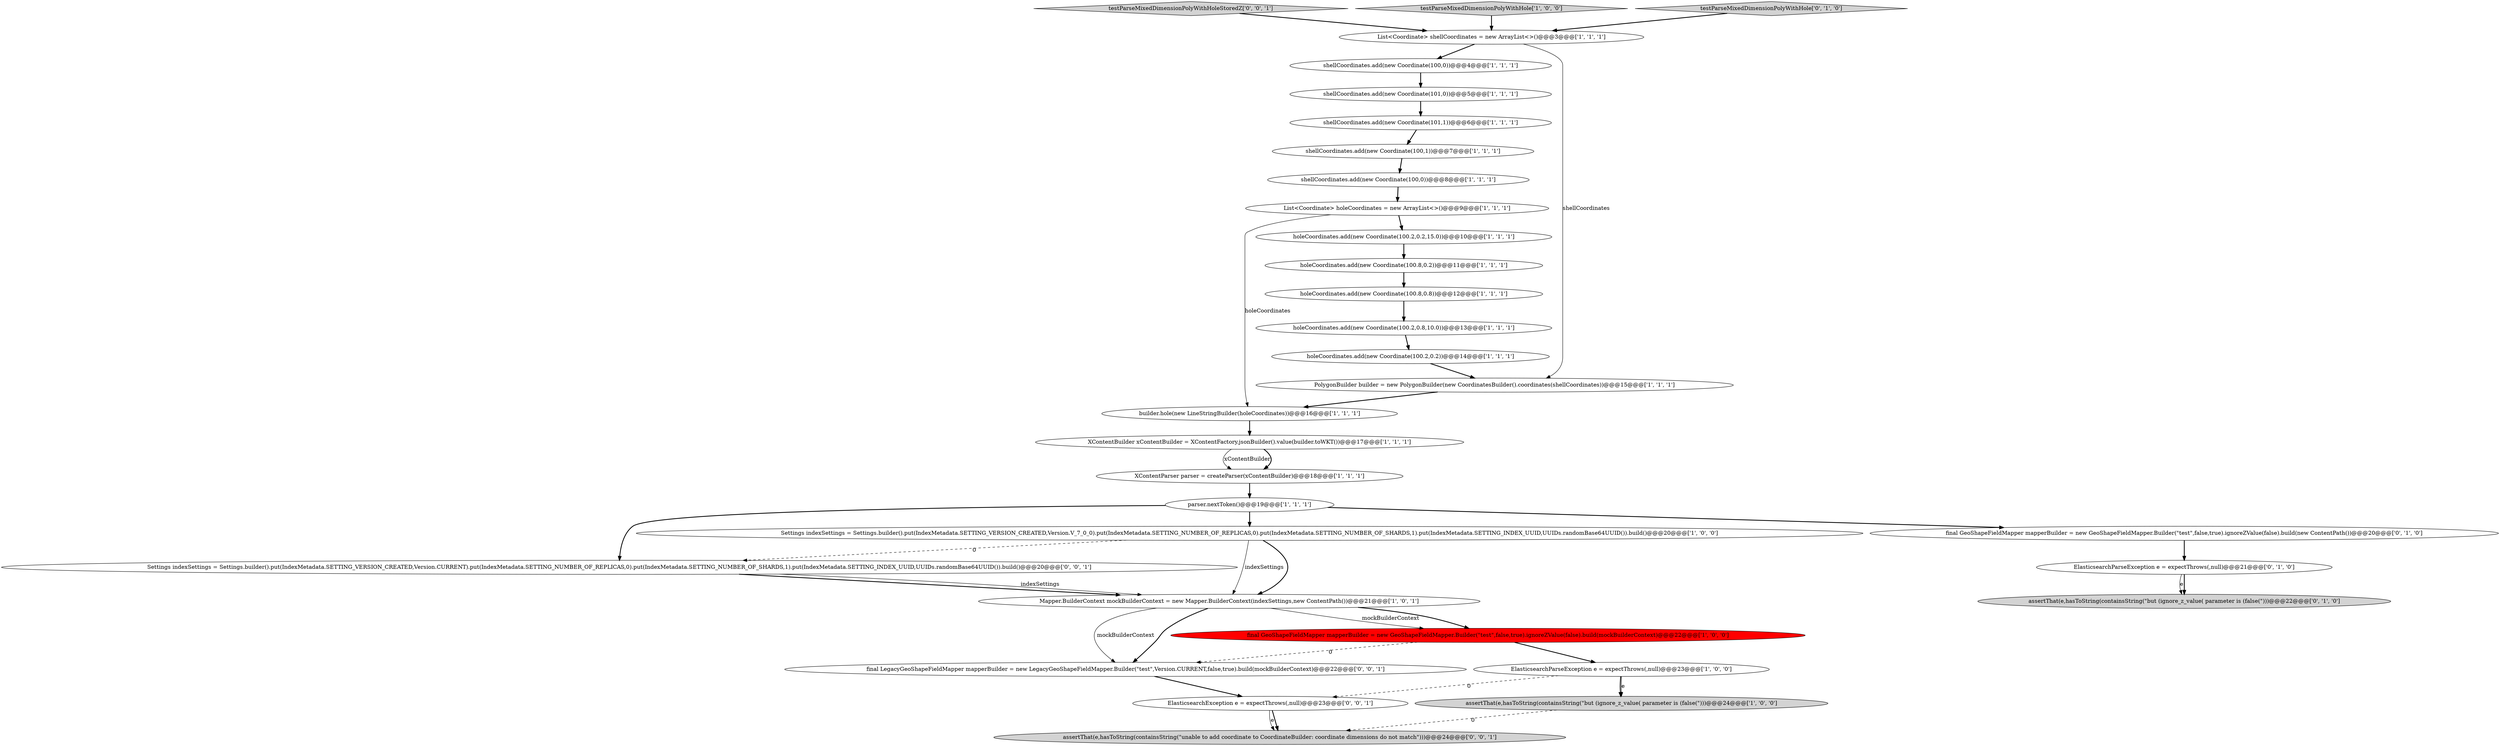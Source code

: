 digraph {
29 [style = filled, label = "testParseMixedDimensionPolyWithHoleStoredZ['0', '0', '1']", fillcolor = lightgray, shape = diamond image = "AAA0AAABBB3BBB"];
11 [style = filled, label = "holeCoordinates.add(new Coordinate(100.8,0.8))@@@12@@@['1', '1', '1']", fillcolor = white, shape = ellipse image = "AAA0AAABBB1BBB"];
14 [style = filled, label = "Mapper.BuilderContext mockBuilderContext = new Mapper.BuilderContext(indexSettings,new ContentPath())@@@21@@@['1', '0', '1']", fillcolor = white, shape = ellipse image = "AAA0AAABBB1BBB"];
2 [style = filled, label = "XContentParser parser = createParser(xContentBuilder)@@@18@@@['1', '1', '1']", fillcolor = white, shape = ellipse image = "AAA0AAABBB1BBB"];
22 [style = filled, label = "parser.nextToken()@@@19@@@['1', '1', '1']", fillcolor = white, shape = ellipse image = "AAA0AAABBB1BBB"];
25 [style = filled, label = "ElasticsearchParseException e = expectThrows(,null)@@@21@@@['0', '1', '0']", fillcolor = white, shape = ellipse image = "AAA0AAABBB2BBB"];
28 [style = filled, label = "Settings indexSettings = Settings.builder().put(IndexMetadata.SETTING_VERSION_CREATED,Version.CURRENT).put(IndexMetadata.SETTING_NUMBER_OF_REPLICAS,0).put(IndexMetadata.SETTING_NUMBER_OF_SHARDS,1).put(IndexMetadata.SETTING_INDEX_UUID,UUIDs.randomBase64UUID()).build()@@@20@@@['0', '0', '1']", fillcolor = white, shape = ellipse image = "AAA0AAABBB3BBB"];
12 [style = filled, label = "holeCoordinates.add(new Coordinate(100.2,0.2))@@@14@@@['1', '1', '1']", fillcolor = white, shape = ellipse image = "AAA0AAABBB1BBB"];
18 [style = filled, label = "testParseMixedDimensionPolyWithHole['1', '0', '0']", fillcolor = lightgray, shape = diamond image = "AAA0AAABBB1BBB"];
6 [style = filled, label = "List<Coordinate> holeCoordinates = new ArrayList<>()@@@9@@@['1', '1', '1']", fillcolor = white, shape = ellipse image = "AAA0AAABBB1BBB"];
1 [style = filled, label = "holeCoordinates.add(new Coordinate(100.2,0.2,15.0))@@@10@@@['1', '1', '1']", fillcolor = white, shape = ellipse image = "AAA0AAABBB1BBB"];
9 [style = filled, label = "Settings indexSettings = Settings.builder().put(IndexMetadata.SETTING_VERSION_CREATED,Version.V_7_0_0).put(IndexMetadata.SETTING_NUMBER_OF_REPLICAS,0).put(IndexMetadata.SETTING_NUMBER_OF_SHARDS,1).put(IndexMetadata.SETTING_INDEX_UUID,UUIDs.randomBase64UUID()).build()@@@20@@@['1', '0', '0']", fillcolor = white, shape = ellipse image = "AAA0AAABBB1BBB"];
7 [style = filled, label = "shellCoordinates.add(new Coordinate(100,0))@@@8@@@['1', '1', '1']", fillcolor = white, shape = ellipse image = "AAA0AAABBB1BBB"];
5 [style = filled, label = "builder.hole(new LineStringBuilder(holeCoordinates))@@@16@@@['1', '1', '1']", fillcolor = white, shape = ellipse image = "AAA0AAABBB1BBB"];
19 [style = filled, label = "shellCoordinates.add(new Coordinate(100,0))@@@4@@@['1', '1', '1']", fillcolor = white, shape = ellipse image = "AAA0AAABBB1BBB"];
17 [style = filled, label = "holeCoordinates.add(new Coordinate(100.8,0.2))@@@11@@@['1', '1', '1']", fillcolor = white, shape = ellipse image = "AAA0AAABBB1BBB"];
21 [style = filled, label = "shellCoordinates.add(new Coordinate(100,1))@@@7@@@['1', '1', '1']", fillcolor = white, shape = ellipse image = "AAA0AAABBB1BBB"];
30 [style = filled, label = "ElasticsearchException e = expectThrows(,null)@@@23@@@['0', '0', '1']", fillcolor = white, shape = ellipse image = "AAA0AAABBB3BBB"];
23 [style = filled, label = "testParseMixedDimensionPolyWithHole['0', '1', '0']", fillcolor = lightgray, shape = diamond image = "AAA0AAABBB2BBB"];
10 [style = filled, label = "assertThat(e,hasToString(containsString(\"but (ignore_z_value( parameter is (false(\")))@@@24@@@['1', '0', '0']", fillcolor = lightgray, shape = ellipse image = "AAA0AAABBB1BBB"];
24 [style = filled, label = "final GeoShapeFieldMapper mapperBuilder = new GeoShapeFieldMapper.Builder(\"test\",false,true).ignoreZValue(false).build(new ContentPath())@@@20@@@['0', '1', '0']", fillcolor = white, shape = ellipse image = "AAA0AAABBB2BBB"];
31 [style = filled, label = "assertThat(e,hasToString(containsString(\"unable to add coordinate to CoordinateBuilder: coordinate dimensions do not match\")))@@@24@@@['0', '0', '1']", fillcolor = lightgray, shape = ellipse image = "AAA0AAABBB3BBB"];
16 [style = filled, label = "List<Coordinate> shellCoordinates = new ArrayList<>()@@@3@@@['1', '1', '1']", fillcolor = white, shape = ellipse image = "AAA0AAABBB1BBB"];
26 [style = filled, label = "assertThat(e,hasToString(containsString(\"but (ignore_z_value( parameter is (false(\")))@@@22@@@['0', '1', '0']", fillcolor = lightgray, shape = ellipse image = "AAA0AAABBB2BBB"];
4 [style = filled, label = "PolygonBuilder builder = new PolygonBuilder(new CoordinatesBuilder().coordinates(shellCoordinates))@@@15@@@['1', '1', '1']", fillcolor = white, shape = ellipse image = "AAA0AAABBB1BBB"];
20 [style = filled, label = "shellCoordinates.add(new Coordinate(101,1))@@@6@@@['1', '1', '1']", fillcolor = white, shape = ellipse image = "AAA0AAABBB1BBB"];
3 [style = filled, label = "holeCoordinates.add(new Coordinate(100.2,0.8,10.0))@@@13@@@['1', '1', '1']", fillcolor = white, shape = ellipse image = "AAA0AAABBB1BBB"];
27 [style = filled, label = "final LegacyGeoShapeFieldMapper mapperBuilder = new LegacyGeoShapeFieldMapper.Builder(\"test\",Version.CURRENT,false,true).build(mockBuilderContext)@@@22@@@['0', '0', '1']", fillcolor = white, shape = ellipse image = "AAA0AAABBB3BBB"];
15 [style = filled, label = "ElasticsearchParseException e = expectThrows(,null)@@@23@@@['1', '0', '0']", fillcolor = white, shape = ellipse image = "AAA0AAABBB1BBB"];
13 [style = filled, label = "shellCoordinates.add(new Coordinate(101,0))@@@5@@@['1', '1', '1']", fillcolor = white, shape = ellipse image = "AAA0AAABBB1BBB"];
0 [style = filled, label = "final GeoShapeFieldMapper mapperBuilder = new GeoShapeFieldMapper.Builder(\"test\",false,true).ignoreZValue(false).build(mockBuilderContext)@@@22@@@['1', '0', '0']", fillcolor = red, shape = ellipse image = "AAA1AAABBB1BBB"];
8 [style = filled, label = "XContentBuilder xContentBuilder = XContentFactory.jsonBuilder().value(builder.toWKT())@@@17@@@['1', '1', '1']", fillcolor = white, shape = ellipse image = "AAA0AAABBB1BBB"];
5->8 [style = bold, label=""];
15->10 [style = bold, label=""];
23->16 [style = bold, label=""];
8->2 [style = solid, label="xContentBuilder"];
25->26 [style = solid, label="e"];
27->30 [style = bold, label=""];
22->9 [style = bold, label=""];
9->28 [style = dashed, label="0"];
30->31 [style = solid, label="e"];
10->31 [style = dashed, label="0"];
15->30 [style = dashed, label="0"];
22->28 [style = bold, label=""];
0->27 [style = dashed, label="0"];
3->12 [style = bold, label=""];
16->19 [style = bold, label=""];
0->15 [style = bold, label=""];
28->14 [style = bold, label=""];
1->17 [style = bold, label=""];
28->14 [style = solid, label="indexSettings"];
20->21 [style = bold, label=""];
6->1 [style = bold, label=""];
15->10 [style = solid, label="e"];
14->0 [style = solid, label="mockBuilderContext"];
19->13 [style = bold, label=""];
14->0 [style = bold, label=""];
12->4 [style = bold, label=""];
8->2 [style = bold, label=""];
11->3 [style = bold, label=""];
14->27 [style = solid, label="mockBuilderContext"];
30->31 [style = bold, label=""];
16->4 [style = solid, label="shellCoordinates"];
24->25 [style = bold, label=""];
9->14 [style = solid, label="indexSettings"];
7->6 [style = bold, label=""];
25->26 [style = bold, label=""];
9->14 [style = bold, label=""];
21->7 [style = bold, label=""];
13->20 [style = bold, label=""];
14->27 [style = bold, label=""];
22->24 [style = bold, label=""];
6->5 [style = solid, label="holeCoordinates"];
2->22 [style = bold, label=""];
4->5 [style = bold, label=""];
29->16 [style = bold, label=""];
17->11 [style = bold, label=""];
18->16 [style = bold, label=""];
}
